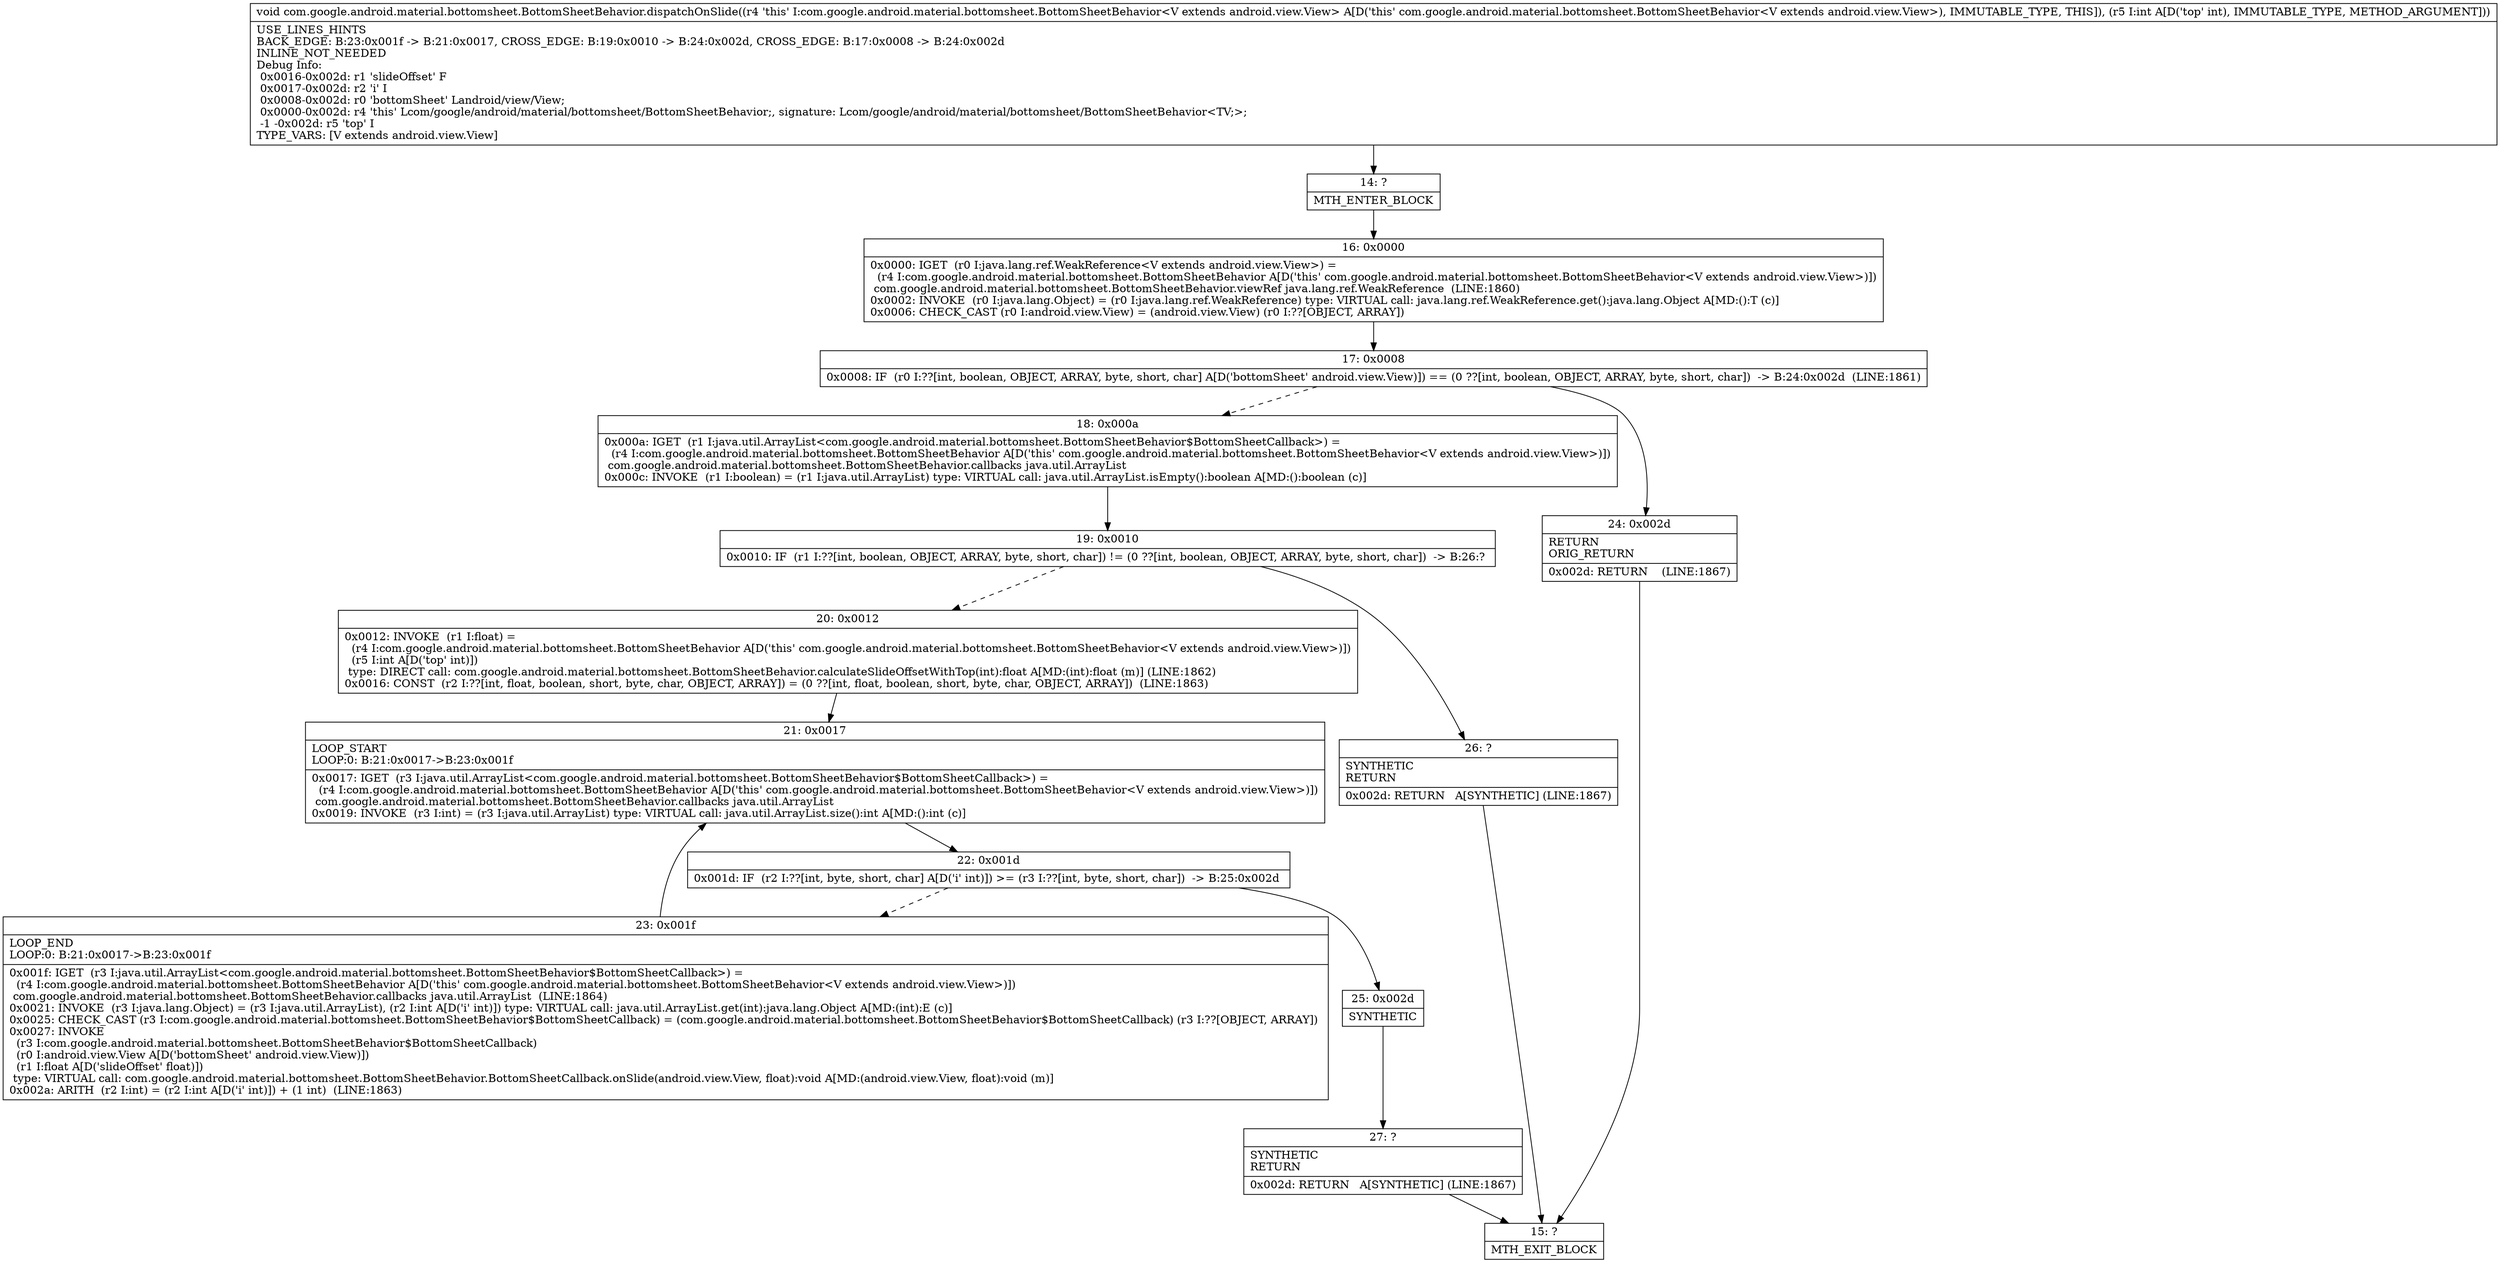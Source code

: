 digraph "CFG forcom.google.android.material.bottomsheet.BottomSheetBehavior.dispatchOnSlide(I)V" {
Node_14 [shape=record,label="{14\:\ ?|MTH_ENTER_BLOCK\l}"];
Node_16 [shape=record,label="{16\:\ 0x0000|0x0000: IGET  (r0 I:java.lang.ref.WeakReference\<V extends android.view.View\>) = \l  (r4 I:com.google.android.material.bottomsheet.BottomSheetBehavior A[D('this' com.google.android.material.bottomsheet.BottomSheetBehavior\<V extends android.view.View\>)])\l com.google.android.material.bottomsheet.BottomSheetBehavior.viewRef java.lang.ref.WeakReference  (LINE:1860)\l0x0002: INVOKE  (r0 I:java.lang.Object) = (r0 I:java.lang.ref.WeakReference) type: VIRTUAL call: java.lang.ref.WeakReference.get():java.lang.Object A[MD:():T (c)]\l0x0006: CHECK_CAST (r0 I:android.view.View) = (android.view.View) (r0 I:??[OBJECT, ARRAY]) \l}"];
Node_17 [shape=record,label="{17\:\ 0x0008|0x0008: IF  (r0 I:??[int, boolean, OBJECT, ARRAY, byte, short, char] A[D('bottomSheet' android.view.View)]) == (0 ??[int, boolean, OBJECT, ARRAY, byte, short, char])  \-\> B:24:0x002d  (LINE:1861)\l}"];
Node_18 [shape=record,label="{18\:\ 0x000a|0x000a: IGET  (r1 I:java.util.ArrayList\<com.google.android.material.bottomsheet.BottomSheetBehavior$BottomSheetCallback\>) = \l  (r4 I:com.google.android.material.bottomsheet.BottomSheetBehavior A[D('this' com.google.android.material.bottomsheet.BottomSheetBehavior\<V extends android.view.View\>)])\l com.google.android.material.bottomsheet.BottomSheetBehavior.callbacks java.util.ArrayList \l0x000c: INVOKE  (r1 I:boolean) = (r1 I:java.util.ArrayList) type: VIRTUAL call: java.util.ArrayList.isEmpty():boolean A[MD:():boolean (c)]\l}"];
Node_19 [shape=record,label="{19\:\ 0x0010|0x0010: IF  (r1 I:??[int, boolean, OBJECT, ARRAY, byte, short, char]) != (0 ??[int, boolean, OBJECT, ARRAY, byte, short, char])  \-\> B:26:? \l}"];
Node_20 [shape=record,label="{20\:\ 0x0012|0x0012: INVOKE  (r1 I:float) = \l  (r4 I:com.google.android.material.bottomsheet.BottomSheetBehavior A[D('this' com.google.android.material.bottomsheet.BottomSheetBehavior\<V extends android.view.View\>)])\l  (r5 I:int A[D('top' int)])\l type: DIRECT call: com.google.android.material.bottomsheet.BottomSheetBehavior.calculateSlideOffsetWithTop(int):float A[MD:(int):float (m)] (LINE:1862)\l0x0016: CONST  (r2 I:??[int, float, boolean, short, byte, char, OBJECT, ARRAY]) = (0 ??[int, float, boolean, short, byte, char, OBJECT, ARRAY])  (LINE:1863)\l}"];
Node_21 [shape=record,label="{21\:\ 0x0017|LOOP_START\lLOOP:0: B:21:0x0017\-\>B:23:0x001f\l|0x0017: IGET  (r3 I:java.util.ArrayList\<com.google.android.material.bottomsheet.BottomSheetBehavior$BottomSheetCallback\>) = \l  (r4 I:com.google.android.material.bottomsheet.BottomSheetBehavior A[D('this' com.google.android.material.bottomsheet.BottomSheetBehavior\<V extends android.view.View\>)])\l com.google.android.material.bottomsheet.BottomSheetBehavior.callbacks java.util.ArrayList \l0x0019: INVOKE  (r3 I:int) = (r3 I:java.util.ArrayList) type: VIRTUAL call: java.util.ArrayList.size():int A[MD:():int (c)]\l}"];
Node_22 [shape=record,label="{22\:\ 0x001d|0x001d: IF  (r2 I:??[int, byte, short, char] A[D('i' int)]) \>= (r3 I:??[int, byte, short, char])  \-\> B:25:0x002d \l}"];
Node_23 [shape=record,label="{23\:\ 0x001f|LOOP_END\lLOOP:0: B:21:0x0017\-\>B:23:0x001f\l|0x001f: IGET  (r3 I:java.util.ArrayList\<com.google.android.material.bottomsheet.BottomSheetBehavior$BottomSheetCallback\>) = \l  (r4 I:com.google.android.material.bottomsheet.BottomSheetBehavior A[D('this' com.google.android.material.bottomsheet.BottomSheetBehavior\<V extends android.view.View\>)])\l com.google.android.material.bottomsheet.BottomSheetBehavior.callbacks java.util.ArrayList  (LINE:1864)\l0x0021: INVOKE  (r3 I:java.lang.Object) = (r3 I:java.util.ArrayList), (r2 I:int A[D('i' int)]) type: VIRTUAL call: java.util.ArrayList.get(int):java.lang.Object A[MD:(int):E (c)]\l0x0025: CHECK_CAST (r3 I:com.google.android.material.bottomsheet.BottomSheetBehavior$BottomSheetCallback) = (com.google.android.material.bottomsheet.BottomSheetBehavior$BottomSheetCallback) (r3 I:??[OBJECT, ARRAY]) \l0x0027: INVOKE  \l  (r3 I:com.google.android.material.bottomsheet.BottomSheetBehavior$BottomSheetCallback)\l  (r0 I:android.view.View A[D('bottomSheet' android.view.View)])\l  (r1 I:float A[D('slideOffset' float)])\l type: VIRTUAL call: com.google.android.material.bottomsheet.BottomSheetBehavior.BottomSheetCallback.onSlide(android.view.View, float):void A[MD:(android.view.View, float):void (m)]\l0x002a: ARITH  (r2 I:int) = (r2 I:int A[D('i' int)]) + (1 int)  (LINE:1863)\l}"];
Node_25 [shape=record,label="{25\:\ 0x002d|SYNTHETIC\l}"];
Node_27 [shape=record,label="{27\:\ ?|SYNTHETIC\lRETURN\l|0x002d: RETURN   A[SYNTHETIC] (LINE:1867)\l}"];
Node_15 [shape=record,label="{15\:\ ?|MTH_EXIT_BLOCK\l}"];
Node_26 [shape=record,label="{26\:\ ?|SYNTHETIC\lRETURN\l|0x002d: RETURN   A[SYNTHETIC] (LINE:1867)\l}"];
Node_24 [shape=record,label="{24\:\ 0x002d|RETURN\lORIG_RETURN\l|0x002d: RETURN    (LINE:1867)\l}"];
MethodNode[shape=record,label="{void com.google.android.material.bottomsheet.BottomSheetBehavior.dispatchOnSlide((r4 'this' I:com.google.android.material.bottomsheet.BottomSheetBehavior\<V extends android.view.View\> A[D('this' com.google.android.material.bottomsheet.BottomSheetBehavior\<V extends android.view.View\>), IMMUTABLE_TYPE, THIS]), (r5 I:int A[D('top' int), IMMUTABLE_TYPE, METHOD_ARGUMENT]))  | USE_LINES_HINTS\lBACK_EDGE: B:23:0x001f \-\> B:21:0x0017, CROSS_EDGE: B:19:0x0010 \-\> B:24:0x002d, CROSS_EDGE: B:17:0x0008 \-\> B:24:0x002d\lINLINE_NOT_NEEDED\lDebug Info:\l  0x0016\-0x002d: r1 'slideOffset' F\l  0x0017\-0x002d: r2 'i' I\l  0x0008\-0x002d: r0 'bottomSheet' Landroid\/view\/View;\l  0x0000\-0x002d: r4 'this' Lcom\/google\/android\/material\/bottomsheet\/BottomSheetBehavior;, signature: Lcom\/google\/android\/material\/bottomsheet\/BottomSheetBehavior\<TV;\>;\l  \-1 \-0x002d: r5 'top' I\lTYPE_VARS: [V extends android.view.View]\l}"];
MethodNode -> Node_14;Node_14 -> Node_16;
Node_16 -> Node_17;
Node_17 -> Node_18[style=dashed];
Node_17 -> Node_24;
Node_18 -> Node_19;
Node_19 -> Node_20[style=dashed];
Node_19 -> Node_26;
Node_20 -> Node_21;
Node_21 -> Node_22;
Node_22 -> Node_23[style=dashed];
Node_22 -> Node_25;
Node_23 -> Node_21;
Node_25 -> Node_27;
Node_27 -> Node_15;
Node_26 -> Node_15;
Node_24 -> Node_15;
}

